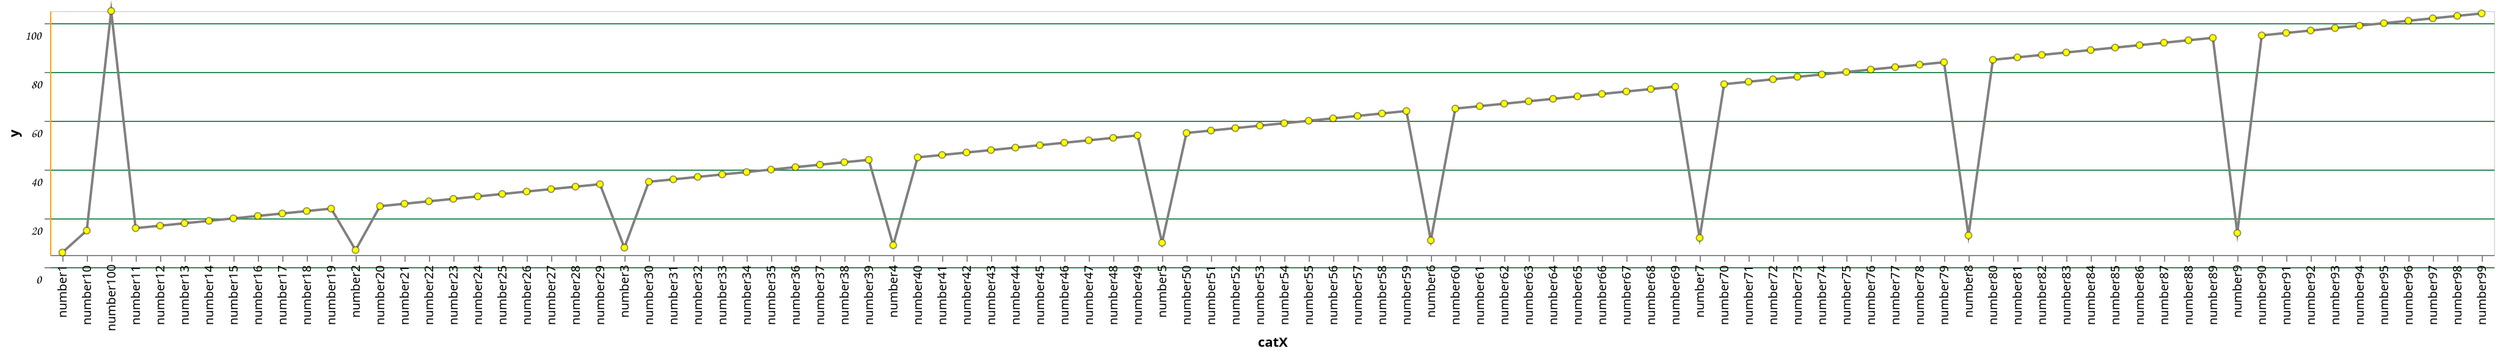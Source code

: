 {
  "$schema": "https://vega.github.io/schema/vega-lite/v5.json",
  "config": {
    "axisQuantitative": {
      "domainColor": "orange",
      "gridColor": "seagreen",
      "labelFont": "Comic Sans MS",
      "labelOffset": 10,
      "tickOffset": 10
    },
    "axisTemporal": {
      "domainColor": "brown",
      "domainDash": [
        4,
        2
      ],
      "grid": false,
      "labelColor": "purple"
    },
    "line": {
      "stroke": "gray",
      "strokeWidth": 2
    },
    "point": {
      "fill": "yellow",
      "stroke": "black",
      "strokeOpacity": 0.4,
      "strokeWidth": 1
    }
  },
  "data": {
    "values": [
      {
        "catX": "1",
        "x": 1,
        "y": 1
      },
      {
        "catX": "2",
        "x": 2,
        "y": 2
      },
      {
        "catX": "3",
        "x": 3,
        "y": 3
      },
      {
        "catX": "4",
        "x": 4,
        "y": 4
      },
      {
        "catX": "5",
        "x": 5,
        "y": 5
      },
      {
        "catX": "6",
        "x": 6,
        "y": 6
      },
      {
        "catX": "7",
        "x": 7,
        "y": 7
      },
      {
        "catX": "8",
        "x": 8,
        "y": 8
      },
      {
        "catX": "9",
        "x": 9,
        "y": 9
      },
      {
        "catX": "10",
        "x": 10,
        "y": 10
      },
      {
        "catX": "11",
        "x": 11,
        "y": 11
      },
      {
        "catX": "12",
        "x": 12,
        "y": 12
      },
      {
        "catX": "13",
        "x": 13,
        "y": 13
      },
      {
        "catX": "14",
        "x": 14,
        "y": 14
      },
      {
        "catX": "15",
        "x": 15,
        "y": 15
      },
      {
        "catX": "16",
        "x": 16,
        "y": 16
      },
      {
        "catX": "17",
        "x": 17,
        "y": 17
      },
      {
        "catX": "18",
        "x": 18,
        "y": 18
      },
      {
        "catX": "19",
        "x": 19,
        "y": 19
      },
      {
        "catX": "20",
        "x": 20,
        "y": 20
      },
      {
        "catX": "21",
        "x": 21,
        "y": 21
      },
      {
        "catX": "22",
        "x": 22,
        "y": 22
      },
      {
        "catX": "23",
        "x": 23,
        "y": 23
      },
      {
        "catX": "24",
        "x": 24,
        "y": 24
      },
      {
        "catX": "25",
        "x": 25,
        "y": 25
      },
      {
        "catX": "26",
        "x": 26,
        "y": 26
      },
      {
        "catX": "27",
        "x": 27,
        "y": 27
      },
      {
        "catX": "28",
        "x": 28,
        "y": 28
      },
      {
        "catX": "29",
        "x": 29,
        "y": 29
      },
      {
        "catX": "30",
        "x": 30,
        "y": 30
      },
      {
        "catX": "31",
        "x": 31,
        "y": 31
      },
      {
        "catX": "32",
        "x": 32,
        "y": 32
      },
      {
        "catX": "33",
        "x": 33,
        "y": 33
      },
      {
        "catX": "34",
        "x": 34,
        "y": 34
      },
      {
        "catX": "35",
        "x": 35,
        "y": 35
      },
      {
        "catX": "36",
        "x": 36,
        "y": 36
      },
      {
        "catX": "37",
        "x": 37,
        "y": 37
      },
      {
        "catX": "38",
        "x": 38,
        "y": 38
      },
      {
        "catX": "39",
        "x": 39,
        "y": 39
      },
      {
        "catX": "40",
        "x": 40,
        "y": 40
      },
      {
        "catX": "41",
        "x": 41,
        "y": 41
      },
      {
        "catX": "42",
        "x": 42,
        "y": 42
      },
      {
        "catX": "43",
        "x": 43,
        "y": 43
      },
      {
        "catX": "44",
        "x": 44,
        "y": 44
      },
      {
        "catX": "45",
        "x": 45,
        "y": 45
      },
      {
        "catX": "46",
        "x": 46,
        "y": 46
      },
      {
        "catX": "47",
        "x": 47,
        "y": 47
      },
      {
        "catX": "48",
        "x": 48,
        "y": 48
      },
      {
        "catX": "49",
        "x": 49,
        "y": 49
      },
      {
        "catX": "50",
        "x": 50,
        "y": 50
      },
      {
        "catX": "51",
        "x": 51,
        "y": 51
      },
      {
        "catX": "52",
        "x": 52,
        "y": 52
      },
      {
        "catX": "53",
        "x": 53,
        "y": 53
      },
      {
        "catX": "54",
        "x": 54,
        "y": 54
      },
      {
        "catX": "55",
        "x": 55,
        "y": 55
      },
      {
        "catX": "56",
        "x": 56,
        "y": 56
      },
      {
        "catX": "57",
        "x": 57,
        "y": 57
      },
      {
        "catX": "58",
        "x": 58,
        "y": 58
      },
      {
        "catX": "59",
        "x": 59,
        "y": 59
      },
      {
        "catX": "60",
        "x": 60,
        "y": 60
      },
      {
        "catX": "61",
        "x": 61,
        "y": 61
      },
      {
        "catX": "62",
        "x": 62,
        "y": 62
      },
      {
        "catX": "63",
        "x": 63,
        "y": 63
      },
      {
        "catX": "64",
        "x": 64,
        "y": 64
      },
      {
        "catX": "65",
        "x": 65,
        "y": 65
      },
      {
        "catX": "66",
        "x": 66,
        "y": 66
      },
      {
        "catX": "67",
        "x": 67,
        "y": 67
      },
      {
        "catX": "68",
        "x": 68,
        "y": 68
      },
      {
        "catX": "69",
        "x": 69,
        "y": 69
      },
      {
        "catX": "70",
        "x": 70,
        "y": 70
      },
      {
        "catX": "71",
        "x": 71,
        "y": 71
      },
      {
        "catX": "72",
        "x": 72,
        "y": 72
      },
      {
        "catX": "73",
        "x": 73,
        "y": 73
      },
      {
        "catX": "74",
        "x": 74,
        "y": 74
      },
      {
        "catX": "75",
        "x": 75,
        "y": 75
      },
      {
        "catX": "76",
        "x": 76,
        "y": 76
      },
      {
        "catX": "77",
        "x": 77,
        "y": 77
      },
      {
        "catX": "78",
        "x": 78,
        "y": 78
      },
      {
        "catX": "79",
        "x": 79,
        "y": 79
      },
      {
        "catX": "80",
        "x": 80,
        "y": 80
      },
      {
        "catX": "81",
        "x": 81,
        "y": 81
      },
      {
        "catX": "82",
        "x": 82,
        "y": 82
      },
      {
        "catX": "83",
        "x": 83,
        "y": 83
      },
      {
        "catX": "84",
        "x": 84,
        "y": 84
      },
      {
        "catX": "85",
        "x": 85,
        "y": 85
      },
      {
        "catX": "86",
        "x": 86,
        "y": 86
      },
      {
        "catX": "87",
        "x": 87,
        "y": 87
      },
      {
        "catX": "88",
        "x": 88,
        "y": 88
      },
      {
        "catX": "89",
        "x": 89,
        "y": 89
      },
      {
        "catX": "90",
        "x": 90,
        "y": 90
      },
      {
        "catX": "91",
        "x": 91,
        "y": 91
      },
      {
        "catX": "92",
        "x": 92,
        "y": 92
      },
      {
        "catX": "93",
        "x": 93,
        "y": 93
      },
      {
        "catX": "94",
        "x": 94,
        "y": 94
      },
      {
        "catX": "95",
        "x": 95,
        "y": 95
      },
      {
        "catX": "96",
        "x": 96,
        "y": 96
      },
      {
        "catX": "97",
        "x": 97,
        "y": 97
      },
      {
        "catX": "98",
        "x": 98,
        "y": 98
      },
      {
        "catX": "99",
        "x": 99,
        "y": 99
      },
      {
        "catX": "100",
        "x": 100,
        "y": 100
      }
    ]
  },
  "encoding": {
    "x": {
      "axis": {
        "labelExpr": "'number' + datum.label"
      },
      "field": "catX",
      "type": "ordinal"
    },
    "y": {
      "field": "y",
      "type": "quantitative"
    }
  },
  "mark": {
    "point": true,
    "type": "line"
  }
}
